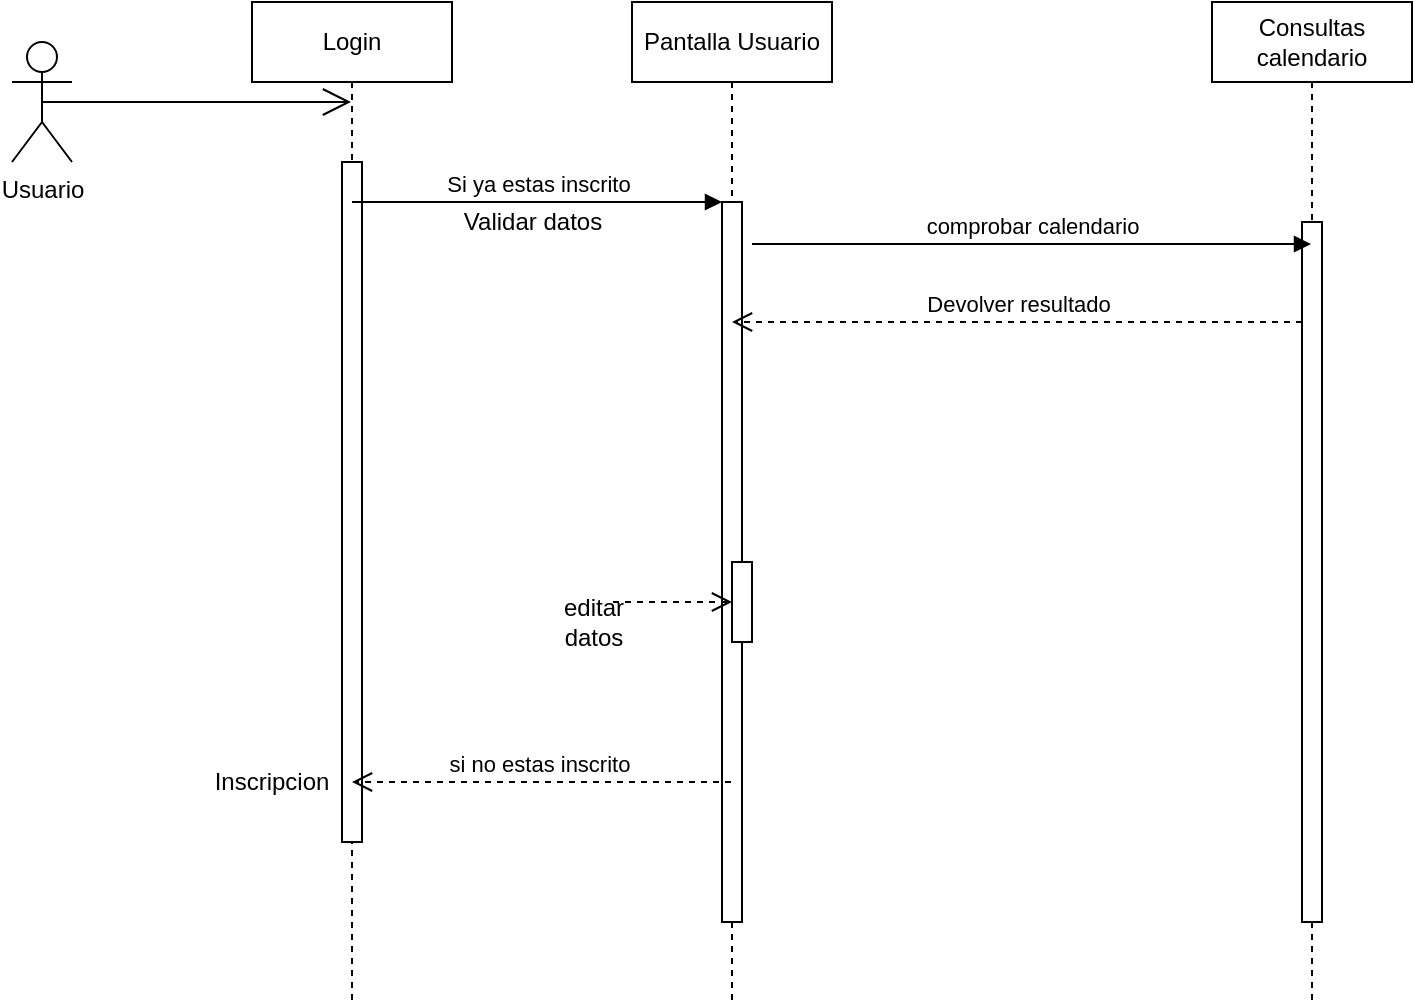 <mxfile version="13.2.3" type="github"><diagram id="Vuj9WFws8vSoi7sdmviu" name="Page-1"><mxGraphModel dx="782" dy="695" grid="1" gridSize="10" guides="1" tooltips="1" connect="1" arrows="1" fold="1" page="1" pageScale="1" pageWidth="827" pageHeight="1169" math="0" shadow="0"><root><mxCell id="0"/><mxCell id="1" parent="0"/><mxCell id="wEzRfTDecy6cQUa_5ZTT-1" value="Usuario" style="shape=umlActor;verticalLabelPosition=bottom;labelBackgroundColor=#ffffff;verticalAlign=top;html=1;" parent="1" vertex="1"><mxGeometry x="20" y="120" width="30" height="60" as="geometry"/></mxCell><mxCell id="wEzRfTDecy6cQUa_5ZTT-2" value="Login" style="shape=umlLifeline;perimeter=lifelinePerimeter;whiteSpace=wrap;html=1;container=1;collapsible=0;recursiveResize=0;outlineConnect=0;" parent="1" vertex="1"><mxGeometry x="140" y="100" width="100" height="500" as="geometry"/></mxCell><mxCell id="wEzRfTDecy6cQUa_5ZTT-5" value="" style="html=1;points=[];perimeter=orthogonalPerimeter;" parent="wEzRfTDecy6cQUa_5ZTT-2" vertex="1"><mxGeometry x="45" y="80" width="10" height="340" as="geometry"/></mxCell><mxCell id="wEzRfTDecy6cQUa_5ZTT-3" value="Pantalla Usuario" style="shape=umlLifeline;perimeter=lifelinePerimeter;whiteSpace=wrap;html=1;container=1;collapsible=0;recursiveResize=0;outlineConnect=0;" parent="1" vertex="1"><mxGeometry x="330" y="100" width="100" height="500" as="geometry"/></mxCell><mxCell id="wEzRfTDecy6cQUa_5ZTT-7" value="" style="html=1;points=[];perimeter=orthogonalPerimeter;" parent="wEzRfTDecy6cQUa_5ZTT-3" vertex="1"><mxGeometry x="45" y="100" width="10" height="360" as="geometry"/></mxCell><mxCell id="wEzRfTDecy6cQUa_5ZTT-4" value="Consultas calendario" style="shape=umlLifeline;perimeter=lifelinePerimeter;whiteSpace=wrap;html=1;container=1;collapsible=0;recursiveResize=0;outlineConnect=0;" parent="1" vertex="1"><mxGeometry x="620" y="100" width="100" height="500" as="geometry"/></mxCell><mxCell id="wEzRfTDecy6cQUa_5ZTT-12" value="" style="html=1;points=[];perimeter=orthogonalPerimeter;" parent="wEzRfTDecy6cQUa_5ZTT-4" vertex="1"><mxGeometry x="45" y="110" width="10" height="350" as="geometry"/></mxCell><mxCell id="wEzRfTDecy6cQUa_5ZTT-8" value="Si ya estas inscrito" style="html=1;verticalAlign=bottom;endArrow=block;entryX=0;entryY=0;" parent="1" source="wEzRfTDecy6cQUa_5ZTT-2" target="wEzRfTDecy6cQUa_5ZTT-7" edge="1"><mxGeometry relative="1" as="geometry"><mxPoint x="310" y="200" as="sourcePoint"/></mxGeometry></mxCell><mxCell id="wEzRfTDecy6cQUa_5ZTT-13" value="comprobar calendario" style="html=1;verticalAlign=bottom;endArrow=block;" parent="1" target="wEzRfTDecy6cQUa_5ZTT-4" edge="1"><mxGeometry relative="1" as="geometry"><mxPoint x="390" y="221" as="sourcePoint"/></mxGeometry></mxCell><mxCell id="wEzRfTDecy6cQUa_5ZTT-14" value="Devolver resultado" style="html=1;verticalAlign=bottom;endArrow=open;dashed=1;endSize=8;" parent="1" source="wEzRfTDecy6cQUa_5ZTT-12" target="wEzRfTDecy6cQUa_5ZTT-3" edge="1"><mxGeometry relative="1" as="geometry"><mxPoint x="595" y="286" as="targetPoint"/><Array as="points"><mxPoint x="580" y="260"/></Array></mxGeometry></mxCell><mxCell id="wEzRfTDecy6cQUa_5ZTT-15" value="" style="endArrow=open;endFill=1;endSize=12;html=1;exitX=0.5;exitY=0.5;exitDx=0;exitDy=0;exitPerimeter=0;" parent="1" source="wEzRfTDecy6cQUa_5ZTT-1" target="wEzRfTDecy6cQUa_5ZTT-2" edge="1"><mxGeometry width="160" relative="1" as="geometry"><mxPoint x="50" y="620" as="sourcePoint"/><mxPoint x="210" y="620" as="targetPoint"/><Array as="points"><mxPoint x="120" y="150"/></Array></mxGeometry></mxCell><mxCell id="wEzRfTDecy6cQUa_5ZTT-24" value="si no estas inscrito&amp;nbsp;" style="html=1;verticalAlign=bottom;endArrow=open;dashed=1;endSize=8;" parent="1" edge="1" source="wEzRfTDecy6cQUa_5ZTT-3"><mxGeometry relative="1" as="geometry"><mxPoint x="190" y="490" as="sourcePoint"/><mxPoint x="190" y="490" as="targetPoint"/></mxGeometry></mxCell><mxCell id="wEzRfTDecy6cQUa_5ZTT-25" value="" style="html=1;points=[];perimeter=orthogonalPerimeter;" parent="1" vertex="1"><mxGeometry x="380" y="380" width="10" height="40" as="geometry"/></mxCell><mxCell id="99DKfxXI3l11SYPbwhex-6" value="Inscripcion" style="text;html=1;strokeColor=none;fillColor=none;align=center;verticalAlign=middle;whiteSpace=wrap;rounded=0;" vertex="1" parent="1"><mxGeometry x="130" y="480" width="40" height="20" as="geometry"/></mxCell><mxCell id="99DKfxXI3l11SYPbwhex-7" value="Validar datos" style="text;html=1;align=center;verticalAlign=middle;resizable=0;points=[];autosize=1;" vertex="1" parent="1"><mxGeometry x="240" y="200" width="80" height="20" as="geometry"/></mxCell><mxCell id="99DKfxXI3l11SYPbwhex-8" value="editar datos" style="text;html=1;strokeColor=none;fillColor=none;align=center;verticalAlign=middle;whiteSpace=wrap;rounded=0;" vertex="1" parent="1"><mxGeometry x="290.5" y="400" width="40" height="20" as="geometry"/></mxCell><mxCell id="99DKfxXI3l11SYPbwhex-9" value="" style="html=1;verticalAlign=bottom;endArrow=open;dashed=1;endSize=8;exitX=0.75;exitY=0;exitDx=0;exitDy=0;" edge="1" parent="1" source="99DKfxXI3l11SYPbwhex-8"><mxGeometry x="0.344" y="-10" relative="1" as="geometry"><mxPoint x="430.5" y="420" as="sourcePoint"/><mxPoint x="380" y="400" as="targetPoint"/><mxPoint as="offset"/></mxGeometry></mxCell></root></mxGraphModel></diagram></mxfile>